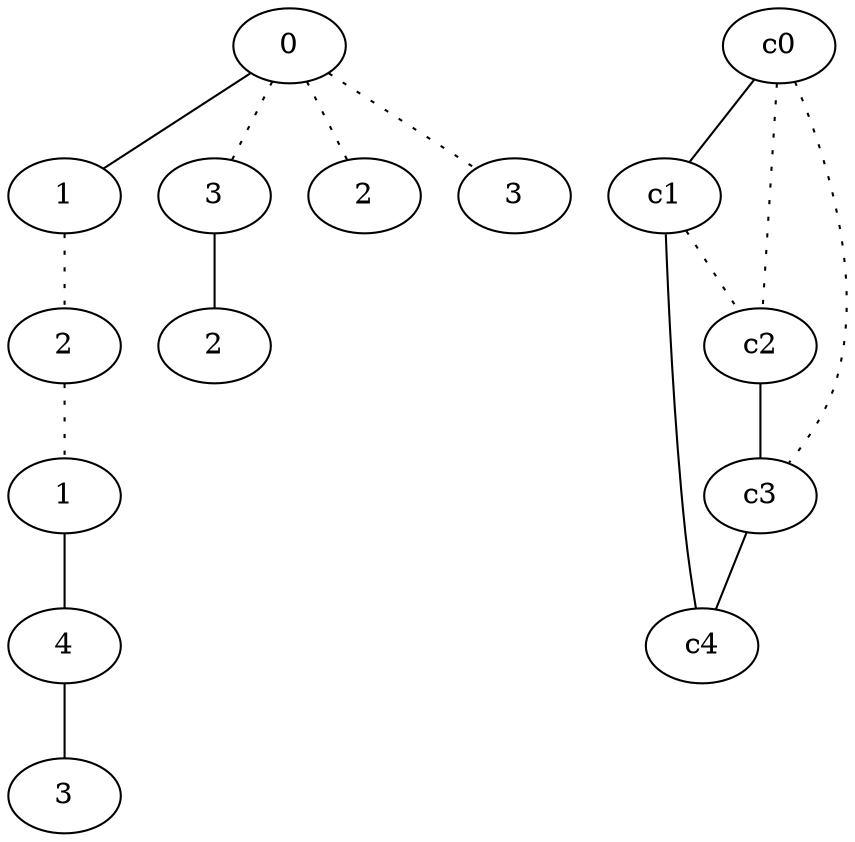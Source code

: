 graph {
a0[label=0];
a1[label=1];
a2[label=2];
a3[label=1];
a4[label=4];
a5[label=3];
a6[label=3];
a7[label=2];
a8[label=2];
a9[label=3];
a0 -- a1;
a0 -- a6 [style=dotted];
a0 -- a8 [style=dotted];
a0 -- a9 [style=dotted];
a1 -- a2 [style=dotted];
a2 -- a3 [style=dotted];
a3 -- a4;
a4 -- a5;
a6 -- a7;
c0 -- c1;
c0 -- c2 [style=dotted];
c0 -- c3 [style=dotted];
c1 -- c2 [style=dotted];
c1 -- c4;
c2 -- c3;
c3 -- c4;
}
